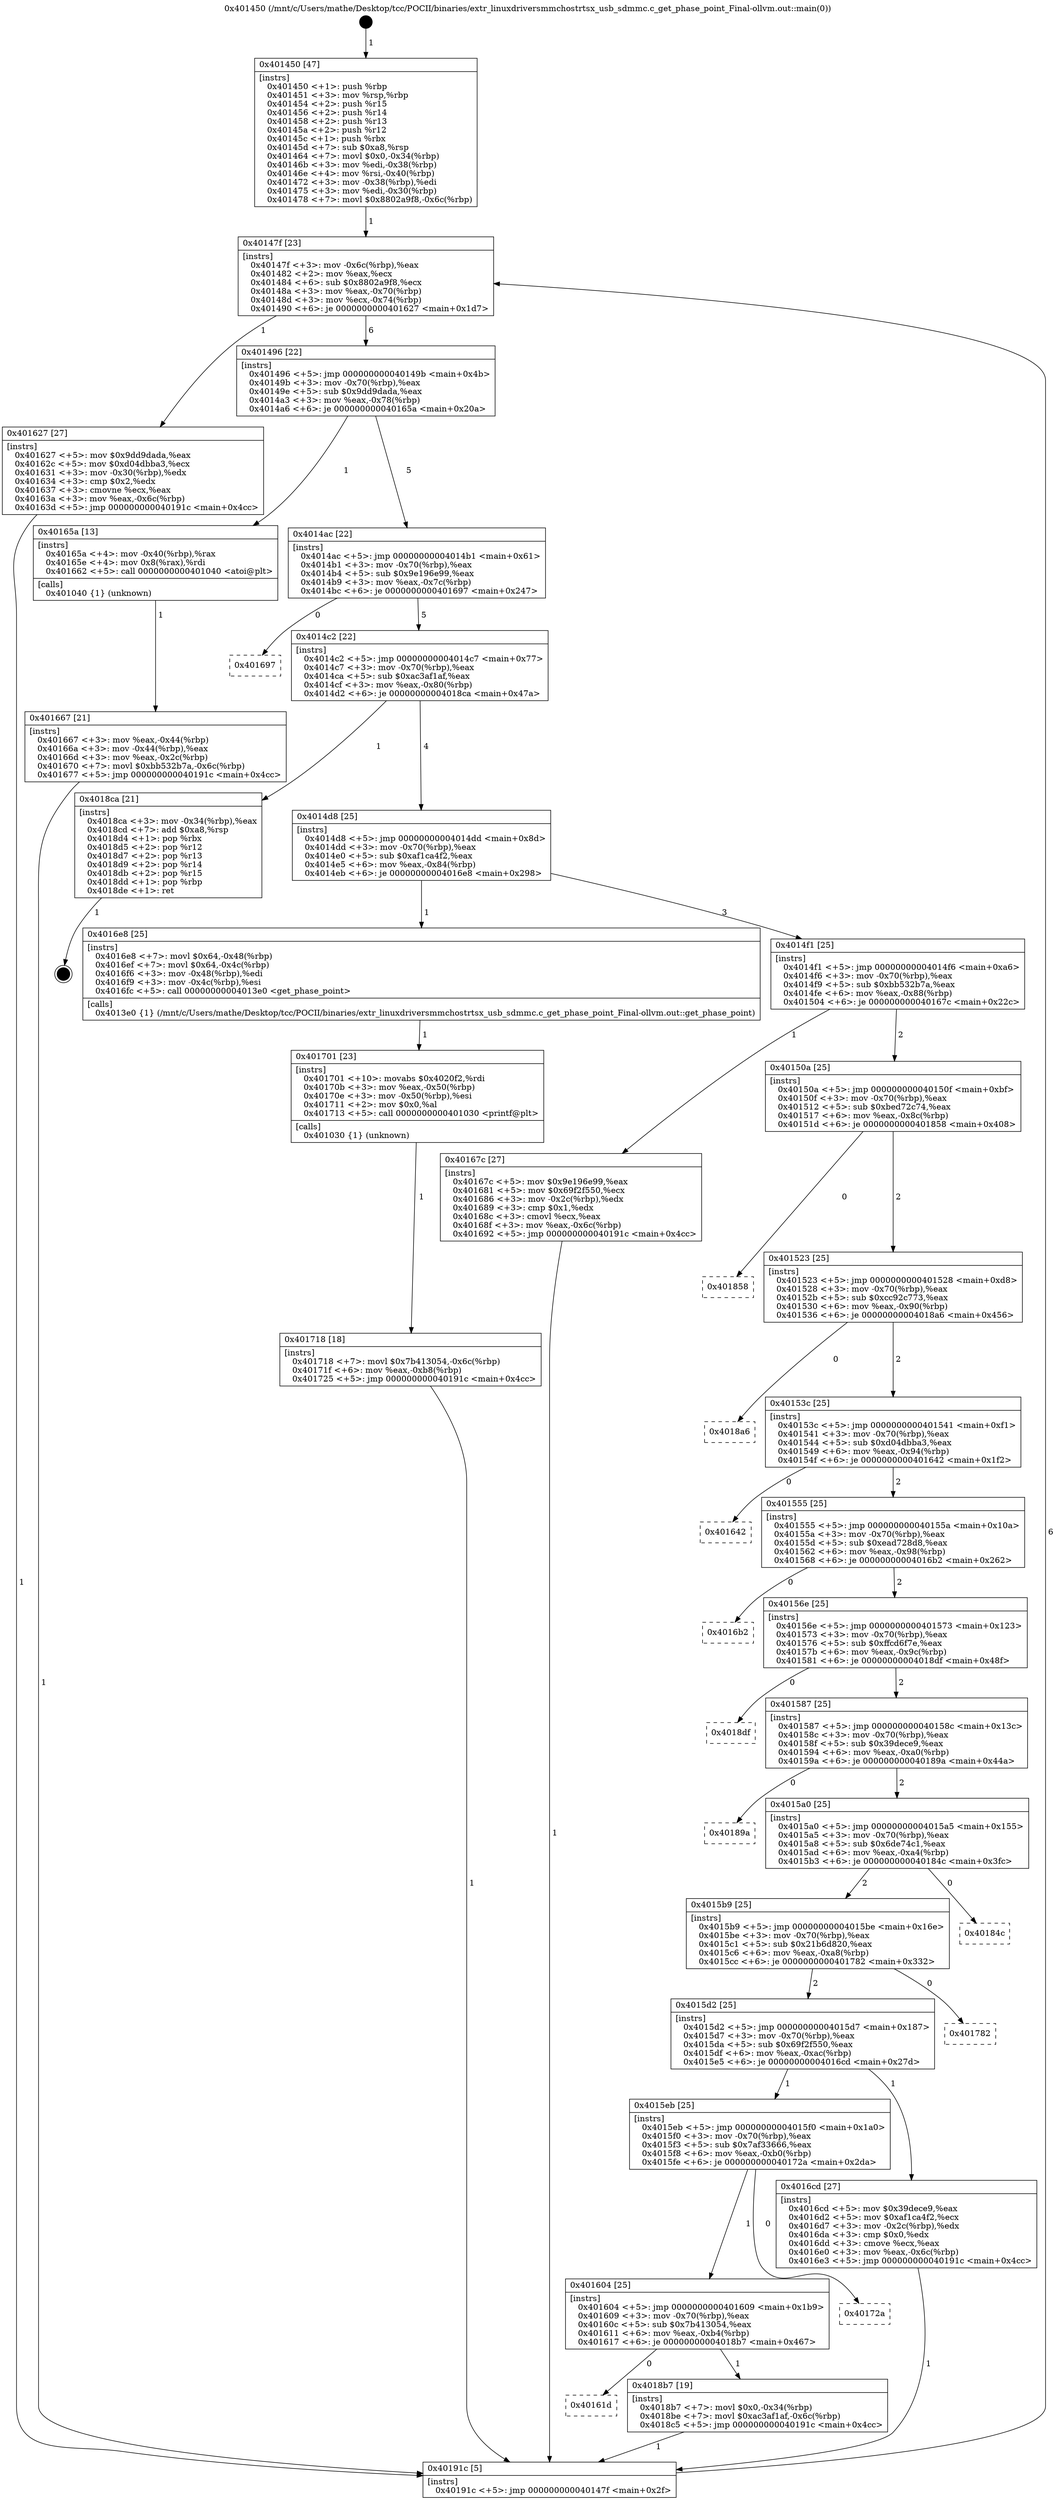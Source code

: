 digraph "0x401450" {
  label = "0x401450 (/mnt/c/Users/mathe/Desktop/tcc/POCII/binaries/extr_linuxdriversmmchostrtsx_usb_sdmmc.c_get_phase_point_Final-ollvm.out::main(0))"
  labelloc = "t"
  node[shape=record]

  Entry [label="",width=0.3,height=0.3,shape=circle,fillcolor=black,style=filled]
  "0x40147f" [label="{
     0x40147f [23]\l
     | [instrs]\l
     &nbsp;&nbsp;0x40147f \<+3\>: mov -0x6c(%rbp),%eax\l
     &nbsp;&nbsp;0x401482 \<+2\>: mov %eax,%ecx\l
     &nbsp;&nbsp;0x401484 \<+6\>: sub $0x8802a9f8,%ecx\l
     &nbsp;&nbsp;0x40148a \<+3\>: mov %eax,-0x70(%rbp)\l
     &nbsp;&nbsp;0x40148d \<+3\>: mov %ecx,-0x74(%rbp)\l
     &nbsp;&nbsp;0x401490 \<+6\>: je 0000000000401627 \<main+0x1d7\>\l
  }"]
  "0x401627" [label="{
     0x401627 [27]\l
     | [instrs]\l
     &nbsp;&nbsp;0x401627 \<+5\>: mov $0x9dd9dada,%eax\l
     &nbsp;&nbsp;0x40162c \<+5\>: mov $0xd04dbba3,%ecx\l
     &nbsp;&nbsp;0x401631 \<+3\>: mov -0x30(%rbp),%edx\l
     &nbsp;&nbsp;0x401634 \<+3\>: cmp $0x2,%edx\l
     &nbsp;&nbsp;0x401637 \<+3\>: cmovne %ecx,%eax\l
     &nbsp;&nbsp;0x40163a \<+3\>: mov %eax,-0x6c(%rbp)\l
     &nbsp;&nbsp;0x40163d \<+5\>: jmp 000000000040191c \<main+0x4cc\>\l
  }"]
  "0x401496" [label="{
     0x401496 [22]\l
     | [instrs]\l
     &nbsp;&nbsp;0x401496 \<+5\>: jmp 000000000040149b \<main+0x4b\>\l
     &nbsp;&nbsp;0x40149b \<+3\>: mov -0x70(%rbp),%eax\l
     &nbsp;&nbsp;0x40149e \<+5\>: sub $0x9dd9dada,%eax\l
     &nbsp;&nbsp;0x4014a3 \<+3\>: mov %eax,-0x78(%rbp)\l
     &nbsp;&nbsp;0x4014a6 \<+6\>: je 000000000040165a \<main+0x20a\>\l
  }"]
  "0x40191c" [label="{
     0x40191c [5]\l
     | [instrs]\l
     &nbsp;&nbsp;0x40191c \<+5\>: jmp 000000000040147f \<main+0x2f\>\l
  }"]
  "0x401450" [label="{
     0x401450 [47]\l
     | [instrs]\l
     &nbsp;&nbsp;0x401450 \<+1\>: push %rbp\l
     &nbsp;&nbsp;0x401451 \<+3\>: mov %rsp,%rbp\l
     &nbsp;&nbsp;0x401454 \<+2\>: push %r15\l
     &nbsp;&nbsp;0x401456 \<+2\>: push %r14\l
     &nbsp;&nbsp;0x401458 \<+2\>: push %r13\l
     &nbsp;&nbsp;0x40145a \<+2\>: push %r12\l
     &nbsp;&nbsp;0x40145c \<+1\>: push %rbx\l
     &nbsp;&nbsp;0x40145d \<+7\>: sub $0xa8,%rsp\l
     &nbsp;&nbsp;0x401464 \<+7\>: movl $0x0,-0x34(%rbp)\l
     &nbsp;&nbsp;0x40146b \<+3\>: mov %edi,-0x38(%rbp)\l
     &nbsp;&nbsp;0x40146e \<+4\>: mov %rsi,-0x40(%rbp)\l
     &nbsp;&nbsp;0x401472 \<+3\>: mov -0x38(%rbp),%edi\l
     &nbsp;&nbsp;0x401475 \<+3\>: mov %edi,-0x30(%rbp)\l
     &nbsp;&nbsp;0x401478 \<+7\>: movl $0x8802a9f8,-0x6c(%rbp)\l
  }"]
  Exit [label="",width=0.3,height=0.3,shape=circle,fillcolor=black,style=filled,peripheries=2]
  "0x40165a" [label="{
     0x40165a [13]\l
     | [instrs]\l
     &nbsp;&nbsp;0x40165a \<+4\>: mov -0x40(%rbp),%rax\l
     &nbsp;&nbsp;0x40165e \<+4\>: mov 0x8(%rax),%rdi\l
     &nbsp;&nbsp;0x401662 \<+5\>: call 0000000000401040 \<atoi@plt\>\l
     | [calls]\l
     &nbsp;&nbsp;0x401040 \{1\} (unknown)\l
  }"]
  "0x4014ac" [label="{
     0x4014ac [22]\l
     | [instrs]\l
     &nbsp;&nbsp;0x4014ac \<+5\>: jmp 00000000004014b1 \<main+0x61\>\l
     &nbsp;&nbsp;0x4014b1 \<+3\>: mov -0x70(%rbp),%eax\l
     &nbsp;&nbsp;0x4014b4 \<+5\>: sub $0x9e196e99,%eax\l
     &nbsp;&nbsp;0x4014b9 \<+3\>: mov %eax,-0x7c(%rbp)\l
     &nbsp;&nbsp;0x4014bc \<+6\>: je 0000000000401697 \<main+0x247\>\l
  }"]
  "0x401667" [label="{
     0x401667 [21]\l
     | [instrs]\l
     &nbsp;&nbsp;0x401667 \<+3\>: mov %eax,-0x44(%rbp)\l
     &nbsp;&nbsp;0x40166a \<+3\>: mov -0x44(%rbp),%eax\l
     &nbsp;&nbsp;0x40166d \<+3\>: mov %eax,-0x2c(%rbp)\l
     &nbsp;&nbsp;0x401670 \<+7\>: movl $0xbb532b7a,-0x6c(%rbp)\l
     &nbsp;&nbsp;0x401677 \<+5\>: jmp 000000000040191c \<main+0x4cc\>\l
  }"]
  "0x40161d" [label="{
     0x40161d\l
  }", style=dashed]
  "0x401697" [label="{
     0x401697\l
  }", style=dashed]
  "0x4014c2" [label="{
     0x4014c2 [22]\l
     | [instrs]\l
     &nbsp;&nbsp;0x4014c2 \<+5\>: jmp 00000000004014c7 \<main+0x77\>\l
     &nbsp;&nbsp;0x4014c7 \<+3\>: mov -0x70(%rbp),%eax\l
     &nbsp;&nbsp;0x4014ca \<+5\>: sub $0xac3af1af,%eax\l
     &nbsp;&nbsp;0x4014cf \<+3\>: mov %eax,-0x80(%rbp)\l
     &nbsp;&nbsp;0x4014d2 \<+6\>: je 00000000004018ca \<main+0x47a\>\l
  }"]
  "0x4018b7" [label="{
     0x4018b7 [19]\l
     | [instrs]\l
     &nbsp;&nbsp;0x4018b7 \<+7\>: movl $0x0,-0x34(%rbp)\l
     &nbsp;&nbsp;0x4018be \<+7\>: movl $0xac3af1af,-0x6c(%rbp)\l
     &nbsp;&nbsp;0x4018c5 \<+5\>: jmp 000000000040191c \<main+0x4cc\>\l
  }"]
  "0x4018ca" [label="{
     0x4018ca [21]\l
     | [instrs]\l
     &nbsp;&nbsp;0x4018ca \<+3\>: mov -0x34(%rbp),%eax\l
     &nbsp;&nbsp;0x4018cd \<+7\>: add $0xa8,%rsp\l
     &nbsp;&nbsp;0x4018d4 \<+1\>: pop %rbx\l
     &nbsp;&nbsp;0x4018d5 \<+2\>: pop %r12\l
     &nbsp;&nbsp;0x4018d7 \<+2\>: pop %r13\l
     &nbsp;&nbsp;0x4018d9 \<+2\>: pop %r14\l
     &nbsp;&nbsp;0x4018db \<+2\>: pop %r15\l
     &nbsp;&nbsp;0x4018dd \<+1\>: pop %rbp\l
     &nbsp;&nbsp;0x4018de \<+1\>: ret\l
  }"]
  "0x4014d8" [label="{
     0x4014d8 [25]\l
     | [instrs]\l
     &nbsp;&nbsp;0x4014d8 \<+5\>: jmp 00000000004014dd \<main+0x8d\>\l
     &nbsp;&nbsp;0x4014dd \<+3\>: mov -0x70(%rbp),%eax\l
     &nbsp;&nbsp;0x4014e0 \<+5\>: sub $0xaf1ca4f2,%eax\l
     &nbsp;&nbsp;0x4014e5 \<+6\>: mov %eax,-0x84(%rbp)\l
     &nbsp;&nbsp;0x4014eb \<+6\>: je 00000000004016e8 \<main+0x298\>\l
  }"]
  "0x401604" [label="{
     0x401604 [25]\l
     | [instrs]\l
     &nbsp;&nbsp;0x401604 \<+5\>: jmp 0000000000401609 \<main+0x1b9\>\l
     &nbsp;&nbsp;0x401609 \<+3\>: mov -0x70(%rbp),%eax\l
     &nbsp;&nbsp;0x40160c \<+5\>: sub $0x7b413054,%eax\l
     &nbsp;&nbsp;0x401611 \<+6\>: mov %eax,-0xb4(%rbp)\l
     &nbsp;&nbsp;0x401617 \<+6\>: je 00000000004018b7 \<main+0x467\>\l
  }"]
  "0x4016e8" [label="{
     0x4016e8 [25]\l
     | [instrs]\l
     &nbsp;&nbsp;0x4016e8 \<+7\>: movl $0x64,-0x48(%rbp)\l
     &nbsp;&nbsp;0x4016ef \<+7\>: movl $0x64,-0x4c(%rbp)\l
     &nbsp;&nbsp;0x4016f6 \<+3\>: mov -0x48(%rbp),%edi\l
     &nbsp;&nbsp;0x4016f9 \<+3\>: mov -0x4c(%rbp),%esi\l
     &nbsp;&nbsp;0x4016fc \<+5\>: call 00000000004013e0 \<get_phase_point\>\l
     | [calls]\l
     &nbsp;&nbsp;0x4013e0 \{1\} (/mnt/c/Users/mathe/Desktop/tcc/POCII/binaries/extr_linuxdriversmmchostrtsx_usb_sdmmc.c_get_phase_point_Final-ollvm.out::get_phase_point)\l
  }"]
  "0x4014f1" [label="{
     0x4014f1 [25]\l
     | [instrs]\l
     &nbsp;&nbsp;0x4014f1 \<+5\>: jmp 00000000004014f6 \<main+0xa6\>\l
     &nbsp;&nbsp;0x4014f6 \<+3\>: mov -0x70(%rbp),%eax\l
     &nbsp;&nbsp;0x4014f9 \<+5\>: sub $0xbb532b7a,%eax\l
     &nbsp;&nbsp;0x4014fe \<+6\>: mov %eax,-0x88(%rbp)\l
     &nbsp;&nbsp;0x401504 \<+6\>: je 000000000040167c \<main+0x22c\>\l
  }"]
  "0x40172a" [label="{
     0x40172a\l
  }", style=dashed]
  "0x40167c" [label="{
     0x40167c [27]\l
     | [instrs]\l
     &nbsp;&nbsp;0x40167c \<+5\>: mov $0x9e196e99,%eax\l
     &nbsp;&nbsp;0x401681 \<+5\>: mov $0x69f2f550,%ecx\l
     &nbsp;&nbsp;0x401686 \<+3\>: mov -0x2c(%rbp),%edx\l
     &nbsp;&nbsp;0x401689 \<+3\>: cmp $0x1,%edx\l
     &nbsp;&nbsp;0x40168c \<+3\>: cmovl %ecx,%eax\l
     &nbsp;&nbsp;0x40168f \<+3\>: mov %eax,-0x6c(%rbp)\l
     &nbsp;&nbsp;0x401692 \<+5\>: jmp 000000000040191c \<main+0x4cc\>\l
  }"]
  "0x40150a" [label="{
     0x40150a [25]\l
     | [instrs]\l
     &nbsp;&nbsp;0x40150a \<+5\>: jmp 000000000040150f \<main+0xbf\>\l
     &nbsp;&nbsp;0x40150f \<+3\>: mov -0x70(%rbp),%eax\l
     &nbsp;&nbsp;0x401512 \<+5\>: sub $0xbed72c74,%eax\l
     &nbsp;&nbsp;0x401517 \<+6\>: mov %eax,-0x8c(%rbp)\l
     &nbsp;&nbsp;0x40151d \<+6\>: je 0000000000401858 \<main+0x408\>\l
  }"]
  "0x401718" [label="{
     0x401718 [18]\l
     | [instrs]\l
     &nbsp;&nbsp;0x401718 \<+7\>: movl $0x7b413054,-0x6c(%rbp)\l
     &nbsp;&nbsp;0x40171f \<+6\>: mov %eax,-0xb8(%rbp)\l
     &nbsp;&nbsp;0x401725 \<+5\>: jmp 000000000040191c \<main+0x4cc\>\l
  }"]
  "0x401858" [label="{
     0x401858\l
  }", style=dashed]
  "0x401523" [label="{
     0x401523 [25]\l
     | [instrs]\l
     &nbsp;&nbsp;0x401523 \<+5\>: jmp 0000000000401528 \<main+0xd8\>\l
     &nbsp;&nbsp;0x401528 \<+3\>: mov -0x70(%rbp),%eax\l
     &nbsp;&nbsp;0x40152b \<+5\>: sub $0xcc92c773,%eax\l
     &nbsp;&nbsp;0x401530 \<+6\>: mov %eax,-0x90(%rbp)\l
     &nbsp;&nbsp;0x401536 \<+6\>: je 00000000004018a6 \<main+0x456\>\l
  }"]
  "0x401701" [label="{
     0x401701 [23]\l
     | [instrs]\l
     &nbsp;&nbsp;0x401701 \<+10\>: movabs $0x4020f2,%rdi\l
     &nbsp;&nbsp;0x40170b \<+3\>: mov %eax,-0x50(%rbp)\l
     &nbsp;&nbsp;0x40170e \<+3\>: mov -0x50(%rbp),%esi\l
     &nbsp;&nbsp;0x401711 \<+2\>: mov $0x0,%al\l
     &nbsp;&nbsp;0x401713 \<+5\>: call 0000000000401030 \<printf@plt\>\l
     | [calls]\l
     &nbsp;&nbsp;0x401030 \{1\} (unknown)\l
  }"]
  "0x4018a6" [label="{
     0x4018a6\l
  }", style=dashed]
  "0x40153c" [label="{
     0x40153c [25]\l
     | [instrs]\l
     &nbsp;&nbsp;0x40153c \<+5\>: jmp 0000000000401541 \<main+0xf1\>\l
     &nbsp;&nbsp;0x401541 \<+3\>: mov -0x70(%rbp),%eax\l
     &nbsp;&nbsp;0x401544 \<+5\>: sub $0xd04dbba3,%eax\l
     &nbsp;&nbsp;0x401549 \<+6\>: mov %eax,-0x94(%rbp)\l
     &nbsp;&nbsp;0x40154f \<+6\>: je 0000000000401642 \<main+0x1f2\>\l
  }"]
  "0x4015eb" [label="{
     0x4015eb [25]\l
     | [instrs]\l
     &nbsp;&nbsp;0x4015eb \<+5\>: jmp 00000000004015f0 \<main+0x1a0\>\l
     &nbsp;&nbsp;0x4015f0 \<+3\>: mov -0x70(%rbp),%eax\l
     &nbsp;&nbsp;0x4015f3 \<+5\>: sub $0x7af33666,%eax\l
     &nbsp;&nbsp;0x4015f8 \<+6\>: mov %eax,-0xb0(%rbp)\l
     &nbsp;&nbsp;0x4015fe \<+6\>: je 000000000040172a \<main+0x2da\>\l
  }"]
  "0x401642" [label="{
     0x401642\l
  }", style=dashed]
  "0x401555" [label="{
     0x401555 [25]\l
     | [instrs]\l
     &nbsp;&nbsp;0x401555 \<+5\>: jmp 000000000040155a \<main+0x10a\>\l
     &nbsp;&nbsp;0x40155a \<+3\>: mov -0x70(%rbp),%eax\l
     &nbsp;&nbsp;0x40155d \<+5\>: sub $0xead728d8,%eax\l
     &nbsp;&nbsp;0x401562 \<+6\>: mov %eax,-0x98(%rbp)\l
     &nbsp;&nbsp;0x401568 \<+6\>: je 00000000004016b2 \<main+0x262\>\l
  }"]
  "0x4016cd" [label="{
     0x4016cd [27]\l
     | [instrs]\l
     &nbsp;&nbsp;0x4016cd \<+5\>: mov $0x39dece9,%eax\l
     &nbsp;&nbsp;0x4016d2 \<+5\>: mov $0xaf1ca4f2,%ecx\l
     &nbsp;&nbsp;0x4016d7 \<+3\>: mov -0x2c(%rbp),%edx\l
     &nbsp;&nbsp;0x4016da \<+3\>: cmp $0x0,%edx\l
     &nbsp;&nbsp;0x4016dd \<+3\>: cmove %ecx,%eax\l
     &nbsp;&nbsp;0x4016e0 \<+3\>: mov %eax,-0x6c(%rbp)\l
     &nbsp;&nbsp;0x4016e3 \<+5\>: jmp 000000000040191c \<main+0x4cc\>\l
  }"]
  "0x4016b2" [label="{
     0x4016b2\l
  }", style=dashed]
  "0x40156e" [label="{
     0x40156e [25]\l
     | [instrs]\l
     &nbsp;&nbsp;0x40156e \<+5\>: jmp 0000000000401573 \<main+0x123\>\l
     &nbsp;&nbsp;0x401573 \<+3\>: mov -0x70(%rbp),%eax\l
     &nbsp;&nbsp;0x401576 \<+5\>: sub $0xffcd6f7e,%eax\l
     &nbsp;&nbsp;0x40157b \<+6\>: mov %eax,-0x9c(%rbp)\l
     &nbsp;&nbsp;0x401581 \<+6\>: je 00000000004018df \<main+0x48f\>\l
  }"]
  "0x4015d2" [label="{
     0x4015d2 [25]\l
     | [instrs]\l
     &nbsp;&nbsp;0x4015d2 \<+5\>: jmp 00000000004015d7 \<main+0x187\>\l
     &nbsp;&nbsp;0x4015d7 \<+3\>: mov -0x70(%rbp),%eax\l
     &nbsp;&nbsp;0x4015da \<+5\>: sub $0x69f2f550,%eax\l
     &nbsp;&nbsp;0x4015df \<+6\>: mov %eax,-0xac(%rbp)\l
     &nbsp;&nbsp;0x4015e5 \<+6\>: je 00000000004016cd \<main+0x27d\>\l
  }"]
  "0x4018df" [label="{
     0x4018df\l
  }", style=dashed]
  "0x401587" [label="{
     0x401587 [25]\l
     | [instrs]\l
     &nbsp;&nbsp;0x401587 \<+5\>: jmp 000000000040158c \<main+0x13c\>\l
     &nbsp;&nbsp;0x40158c \<+3\>: mov -0x70(%rbp),%eax\l
     &nbsp;&nbsp;0x40158f \<+5\>: sub $0x39dece9,%eax\l
     &nbsp;&nbsp;0x401594 \<+6\>: mov %eax,-0xa0(%rbp)\l
     &nbsp;&nbsp;0x40159a \<+6\>: je 000000000040189a \<main+0x44a\>\l
  }"]
  "0x401782" [label="{
     0x401782\l
  }", style=dashed]
  "0x40189a" [label="{
     0x40189a\l
  }", style=dashed]
  "0x4015a0" [label="{
     0x4015a0 [25]\l
     | [instrs]\l
     &nbsp;&nbsp;0x4015a0 \<+5\>: jmp 00000000004015a5 \<main+0x155\>\l
     &nbsp;&nbsp;0x4015a5 \<+3\>: mov -0x70(%rbp),%eax\l
     &nbsp;&nbsp;0x4015a8 \<+5\>: sub $0x6de74c1,%eax\l
     &nbsp;&nbsp;0x4015ad \<+6\>: mov %eax,-0xa4(%rbp)\l
     &nbsp;&nbsp;0x4015b3 \<+6\>: je 000000000040184c \<main+0x3fc\>\l
  }"]
  "0x4015b9" [label="{
     0x4015b9 [25]\l
     | [instrs]\l
     &nbsp;&nbsp;0x4015b9 \<+5\>: jmp 00000000004015be \<main+0x16e\>\l
     &nbsp;&nbsp;0x4015be \<+3\>: mov -0x70(%rbp),%eax\l
     &nbsp;&nbsp;0x4015c1 \<+5\>: sub $0x21b6d820,%eax\l
     &nbsp;&nbsp;0x4015c6 \<+6\>: mov %eax,-0xa8(%rbp)\l
     &nbsp;&nbsp;0x4015cc \<+6\>: je 0000000000401782 \<main+0x332\>\l
  }"]
  "0x40184c" [label="{
     0x40184c\l
  }", style=dashed]
  Entry -> "0x401450" [label=" 1"]
  "0x40147f" -> "0x401627" [label=" 1"]
  "0x40147f" -> "0x401496" [label=" 6"]
  "0x401627" -> "0x40191c" [label=" 1"]
  "0x401450" -> "0x40147f" [label=" 1"]
  "0x40191c" -> "0x40147f" [label=" 6"]
  "0x4018ca" -> Exit [label=" 1"]
  "0x401496" -> "0x40165a" [label=" 1"]
  "0x401496" -> "0x4014ac" [label=" 5"]
  "0x40165a" -> "0x401667" [label=" 1"]
  "0x401667" -> "0x40191c" [label=" 1"]
  "0x4018b7" -> "0x40191c" [label=" 1"]
  "0x4014ac" -> "0x401697" [label=" 0"]
  "0x4014ac" -> "0x4014c2" [label=" 5"]
  "0x401604" -> "0x40161d" [label=" 0"]
  "0x4014c2" -> "0x4018ca" [label=" 1"]
  "0x4014c2" -> "0x4014d8" [label=" 4"]
  "0x401604" -> "0x4018b7" [label=" 1"]
  "0x4014d8" -> "0x4016e8" [label=" 1"]
  "0x4014d8" -> "0x4014f1" [label=" 3"]
  "0x4015eb" -> "0x401604" [label=" 1"]
  "0x4014f1" -> "0x40167c" [label=" 1"]
  "0x4014f1" -> "0x40150a" [label=" 2"]
  "0x40167c" -> "0x40191c" [label=" 1"]
  "0x4015eb" -> "0x40172a" [label=" 0"]
  "0x40150a" -> "0x401858" [label=" 0"]
  "0x40150a" -> "0x401523" [label=" 2"]
  "0x401718" -> "0x40191c" [label=" 1"]
  "0x401523" -> "0x4018a6" [label=" 0"]
  "0x401523" -> "0x40153c" [label=" 2"]
  "0x401701" -> "0x401718" [label=" 1"]
  "0x40153c" -> "0x401642" [label=" 0"]
  "0x40153c" -> "0x401555" [label=" 2"]
  "0x4016e8" -> "0x401701" [label=" 1"]
  "0x401555" -> "0x4016b2" [label=" 0"]
  "0x401555" -> "0x40156e" [label=" 2"]
  "0x4016cd" -> "0x40191c" [label=" 1"]
  "0x40156e" -> "0x4018df" [label=" 0"]
  "0x40156e" -> "0x401587" [label=" 2"]
  "0x4015d2" -> "0x4016cd" [label=" 1"]
  "0x401587" -> "0x40189a" [label=" 0"]
  "0x401587" -> "0x4015a0" [label=" 2"]
  "0x4015d2" -> "0x4015eb" [label=" 1"]
  "0x4015a0" -> "0x40184c" [label=" 0"]
  "0x4015a0" -> "0x4015b9" [label=" 2"]
  "0x4015b9" -> "0x4015d2" [label=" 2"]
  "0x4015b9" -> "0x401782" [label=" 0"]
}
